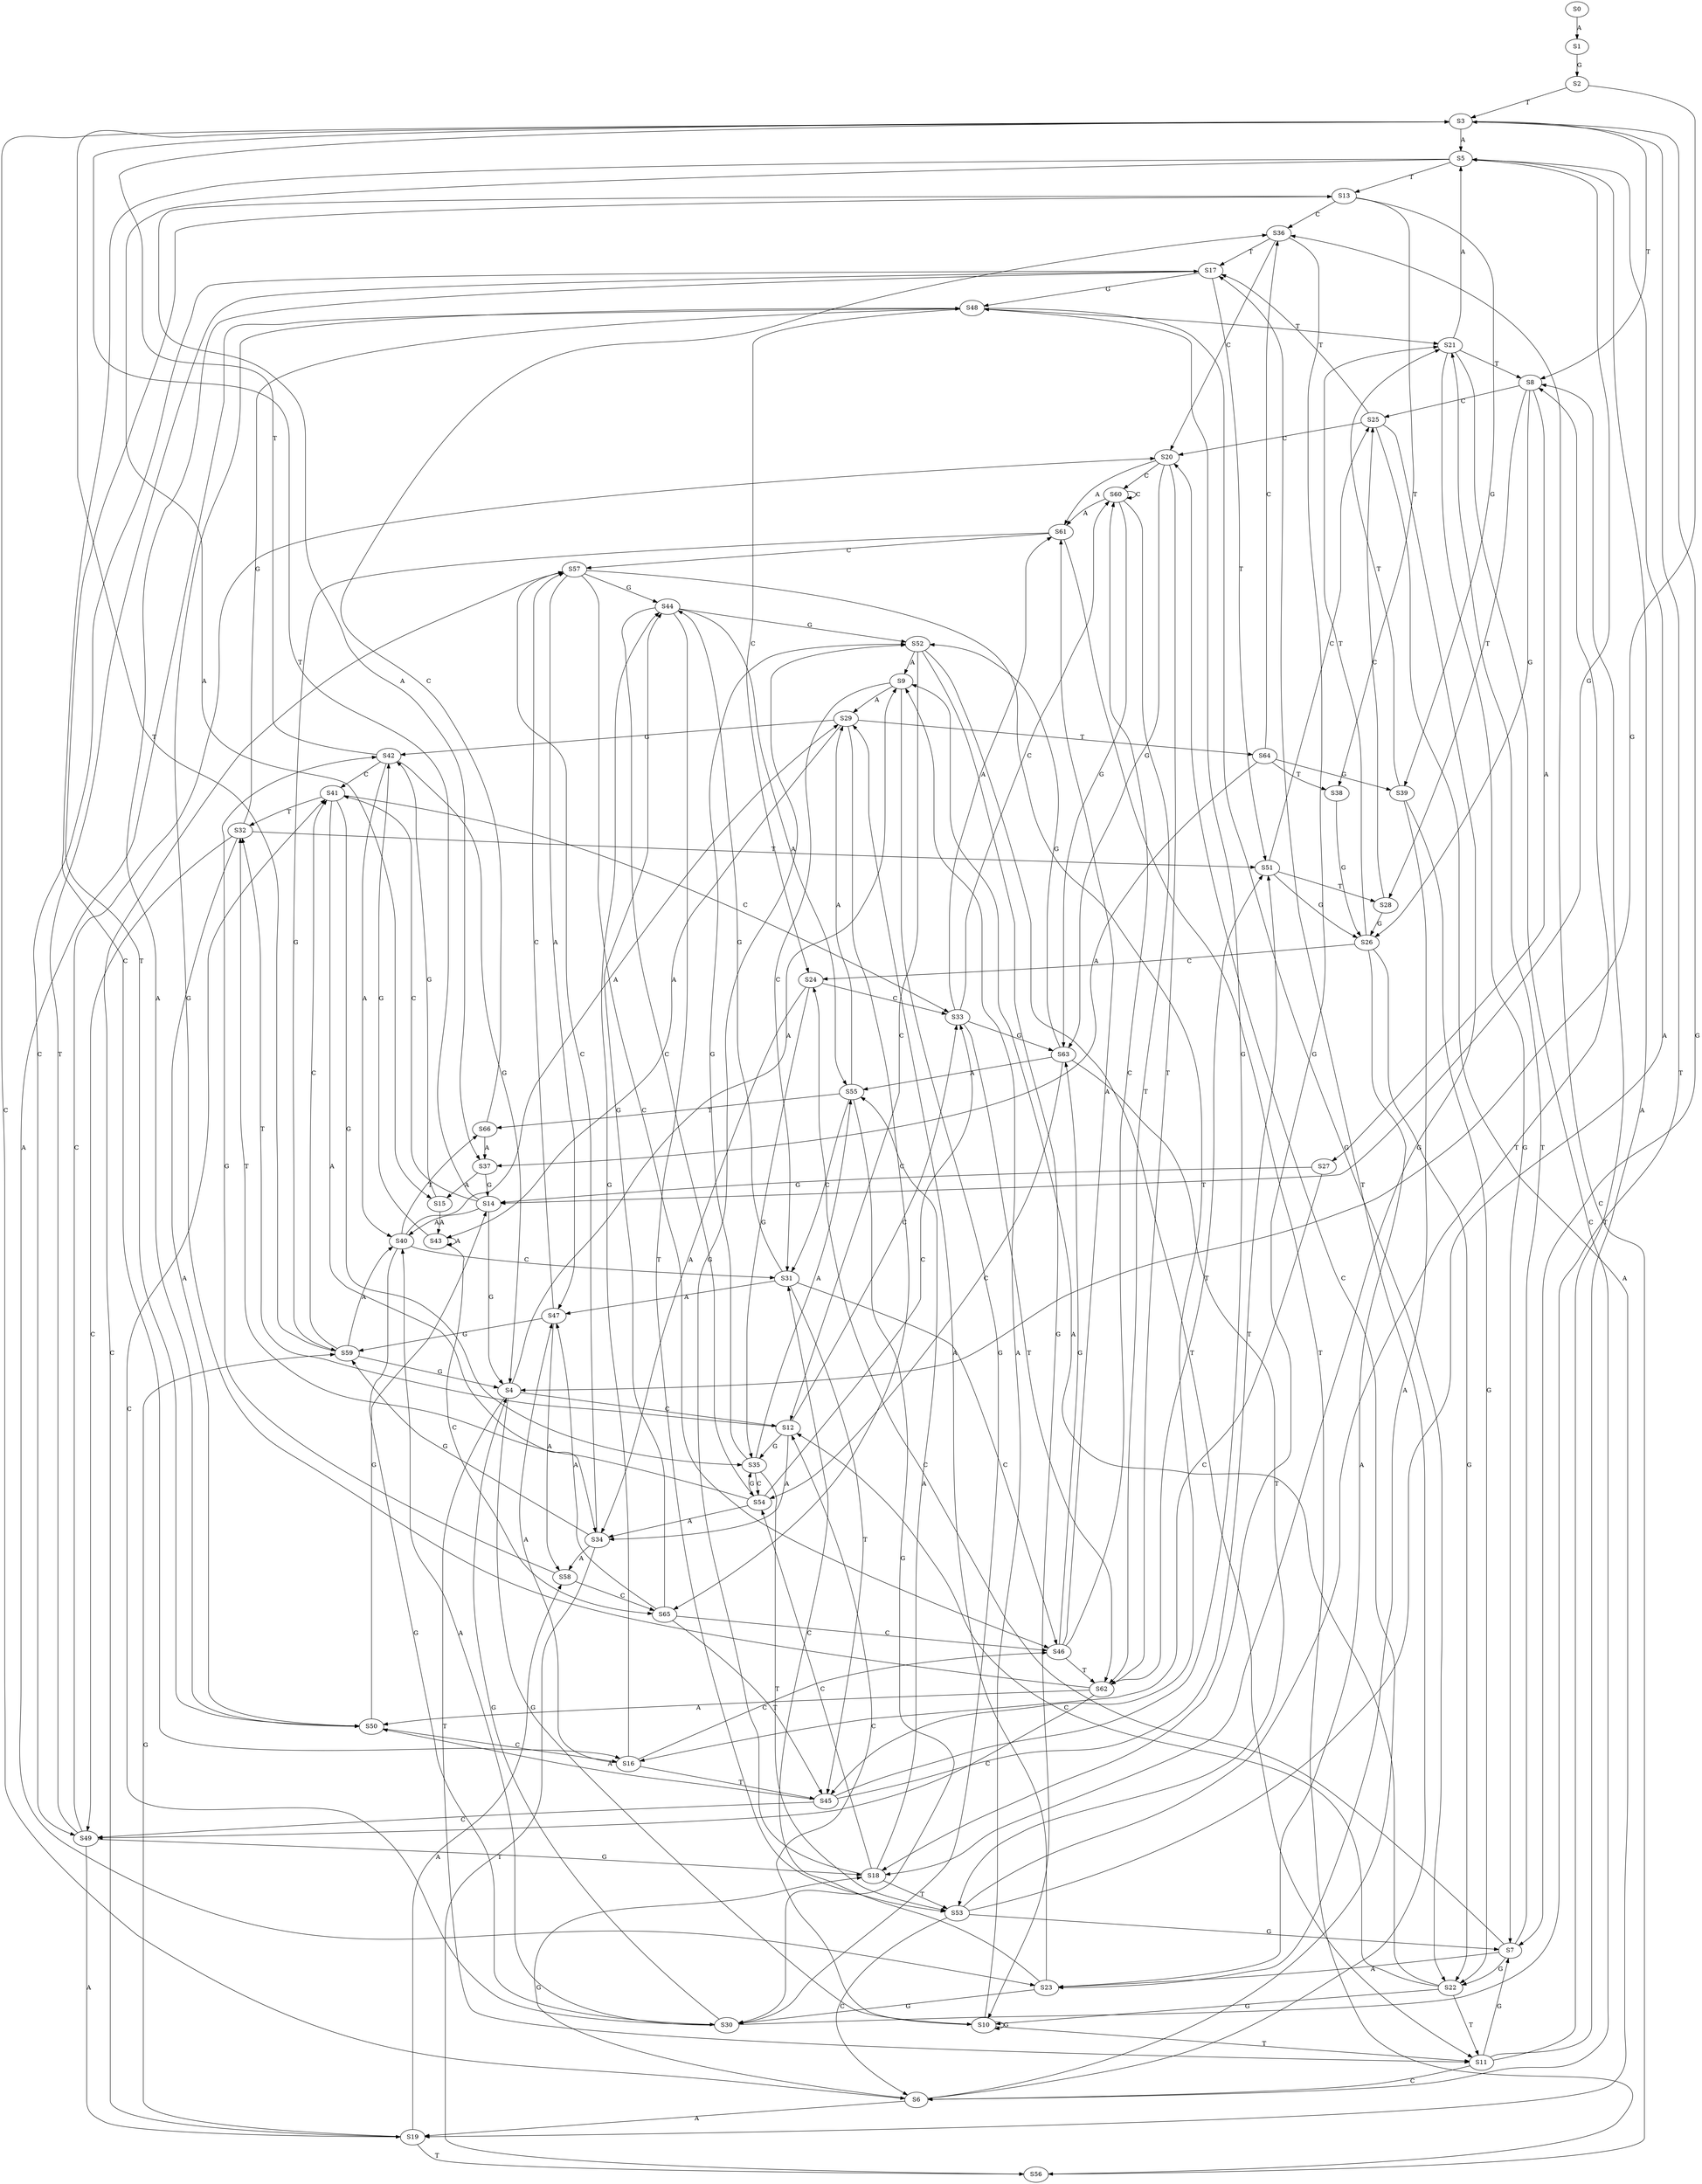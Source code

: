 strict digraph  {
	S0 -> S1 [ label = A ];
	S1 -> S2 [ label = G ];
	S2 -> S3 [ label = T ];
	S2 -> S4 [ label = G ];
	S3 -> S5 [ label = A ];
	S3 -> S6 [ label = C ];
	S3 -> S7 [ label = G ];
	S3 -> S8 [ label = T ];
	S4 -> S9 [ label = A ];
	S4 -> S10 [ label = G ];
	S4 -> S11 [ label = T ];
	S4 -> S12 [ label = C ];
	S5 -> S13 [ label = T ];
	S5 -> S14 [ label = G ];
	S5 -> S15 [ label = A ];
	S5 -> S16 [ label = C ];
	S6 -> S17 [ label = T ];
	S6 -> S18 [ label = G ];
	S6 -> S19 [ label = A ];
	S6 -> S20 [ label = C ];
	S7 -> S21 [ label = T ];
	S7 -> S22 [ label = G ];
	S7 -> S23 [ label = A ];
	S7 -> S24 [ label = C ];
	S8 -> S25 [ label = C ];
	S8 -> S26 [ label = G ];
	S8 -> S27 [ label = A ];
	S8 -> S28 [ label = T ];
	S9 -> S29 [ label = A ];
	S9 -> S30 [ label = G ];
	S9 -> S31 [ label = C ];
	S10 -> S11 [ label = T ];
	S10 -> S12 [ label = C ];
	S10 -> S10 [ label = G ];
	S10 -> S9 [ label = A ];
	S11 -> S5 [ label = A ];
	S11 -> S6 [ label = C ];
	S11 -> S7 [ label = G ];
	S11 -> S8 [ label = T ];
	S12 -> S32 [ label = T ];
	S12 -> S33 [ label = C ];
	S12 -> S34 [ label = A ];
	S12 -> S35 [ label = G ];
	S13 -> S36 [ label = C ];
	S13 -> S37 [ label = A ];
	S13 -> S38 [ label = T ];
	S13 -> S39 [ label = G ];
	S14 -> S3 [ label = T ];
	S14 -> S40 [ label = A ];
	S14 -> S41 [ label = C ];
	S14 -> S4 [ label = G ];
	S15 -> S42 [ label = G ];
	S15 -> S43 [ label = A ];
	S16 -> S44 [ label = G ];
	S16 -> S45 [ label = T ];
	S16 -> S46 [ label = C ];
	S16 -> S47 [ label = A ];
	S17 -> S48 [ label = G ];
	S17 -> S49 [ label = C ];
	S17 -> S50 [ label = A ];
	S17 -> S51 [ label = T ];
	S18 -> S52 [ label = G ];
	S18 -> S53 [ label = T ];
	S18 -> S54 [ label = C ];
	S18 -> S55 [ label = A ];
	S19 -> S56 [ label = T ];
	S19 -> S57 [ label = C ];
	S19 -> S58 [ label = A ];
	S19 -> S59 [ label = G ];
	S20 -> S60 [ label = C ];
	S20 -> S61 [ label = A ];
	S20 -> S62 [ label = T ];
	S20 -> S63 [ label = G ];
	S21 -> S6 [ label = C ];
	S21 -> S8 [ label = T ];
	S21 -> S7 [ label = G ];
	S21 -> S5 [ label = A ];
	S22 -> S10 [ label = G ];
	S22 -> S12 [ label = C ];
	S22 -> S9 [ label = A ];
	S22 -> S11 [ label = T ];
	S23 -> S30 [ label = G ];
	S23 -> S31 [ label = C ];
	S23 -> S29 [ label = A ];
	S24 -> S33 [ label = C ];
	S24 -> S35 [ label = G ];
	S24 -> S34 [ label = A ];
	S25 -> S19 [ label = A ];
	S25 -> S20 [ label = C ];
	S25 -> S18 [ label = G ];
	S25 -> S17 [ label = T ];
	S26 -> S22 [ label = G ];
	S26 -> S24 [ label = C ];
	S26 -> S21 [ label = T ];
	S26 -> S23 [ label = A ];
	S27 -> S16 [ label = C ];
	S27 -> S14 [ label = G ];
	S28 -> S26 [ label = G ];
	S28 -> S25 [ label = C ];
	S29 -> S64 [ label = T ];
	S29 -> S65 [ label = C ];
	S29 -> S43 [ label = A ];
	S29 -> S42 [ label = G ];
	S30 -> S3 [ label = T ];
	S30 -> S4 [ label = G ];
	S30 -> S40 [ label = A ];
	S30 -> S41 [ label = C ];
	S31 -> S45 [ label = T ];
	S31 -> S44 [ label = G ];
	S31 -> S46 [ label = C ];
	S31 -> S47 [ label = A ];
	S32 -> S50 [ label = A ];
	S32 -> S49 [ label = C ];
	S32 -> S51 [ label = T ];
	S32 -> S48 [ label = G ];
	S33 -> S63 [ label = G ];
	S33 -> S61 [ label = A ];
	S33 -> S62 [ label = T ];
	S33 -> S60 [ label = C ];
	S34 -> S59 [ label = G ];
	S34 -> S57 [ label = C ];
	S34 -> S58 [ label = A ];
	S34 -> S56 [ label = T ];
	S35 -> S52 [ label = G ];
	S35 -> S55 [ label = A ];
	S35 -> S53 [ label = T ];
	S35 -> S54 [ label = C ];
	S36 -> S20 [ label = C ];
	S36 -> S18 [ label = G ];
	S36 -> S17 [ label = T ];
	S37 -> S14 [ label = G ];
	S37 -> S15 [ label = A ];
	S38 -> S26 [ label = G ];
	S39 -> S22 [ label = G ];
	S39 -> S23 [ label = A ];
	S39 -> S21 [ label = T ];
	S40 -> S29 [ label = A ];
	S40 -> S31 [ label = C ];
	S40 -> S66 [ label = T ];
	S40 -> S30 [ label = G ];
	S41 -> S33 [ label = C ];
	S41 -> S34 [ label = A ];
	S41 -> S35 [ label = G ];
	S41 -> S32 [ label = T ];
	S42 -> S3 [ label = T ];
	S42 -> S40 [ label = A ];
	S42 -> S41 [ label = C ];
	S42 -> S4 [ label = G ];
	S43 -> S42 [ label = G ];
	S43 -> S65 [ label = C ];
	S43 -> S43 [ label = A ];
	S44 -> S52 [ label = G ];
	S44 -> S55 [ label = A ];
	S44 -> S53 [ label = T ];
	S44 -> S54 [ label = C ];
	S45 -> S50 [ label = A ];
	S45 -> S49 [ label = C ];
	S45 -> S51 [ label = T ];
	S45 -> S48 [ label = G ];
	S46 -> S60 [ label = C ];
	S46 -> S61 [ label = A ];
	S46 -> S62 [ label = T ];
	S46 -> S63 [ label = G ];
	S47 -> S59 [ label = G ];
	S47 -> S57 [ label = C ];
	S47 -> S58 [ label = A ];
	S48 -> S23 [ label = A ];
	S48 -> S24 [ label = C ];
	S48 -> S22 [ label = G ];
	S48 -> S21 [ label = T ];
	S49 -> S17 [ label = T ];
	S49 -> S18 [ label = G ];
	S49 -> S20 [ label = C ];
	S49 -> S19 [ label = A ];
	S50 -> S14 [ label = G ];
	S50 -> S13 [ label = T ];
	S50 -> S16 [ label = C ];
	S51 -> S25 [ label = C ];
	S51 -> S28 [ label = T ];
	S51 -> S26 [ label = G ];
	S52 -> S9 [ label = A ];
	S52 -> S10 [ label = G ];
	S52 -> S12 [ label = C ];
	S52 -> S11 [ label = T ];
	S53 -> S6 [ label = C ];
	S53 -> S5 [ label = A ];
	S53 -> S7 [ label = G ];
	S53 -> S8 [ label = T ];
	S54 -> S35 [ label = G ];
	S54 -> S32 [ label = T ];
	S54 -> S33 [ label = C ];
	S54 -> S34 [ label = A ];
	S55 -> S29 [ label = A ];
	S55 -> S31 [ label = C ];
	S55 -> S30 [ label = G ];
	S55 -> S66 [ label = T ];
	S56 -> S36 [ label = C ];
	S57 -> S45 [ label = T ];
	S57 -> S46 [ label = C ];
	S57 -> S47 [ label = A ];
	S57 -> S44 [ label = G ];
	S58 -> S42 [ label = G ];
	S58 -> S65 [ label = C ];
	S59 -> S4 [ label = G ];
	S59 -> S3 [ label = T ];
	S59 -> S40 [ label = A ];
	S59 -> S41 [ label = C ];
	S60 -> S63 [ label = G ];
	S60 -> S60 [ label = C ];
	S60 -> S61 [ label = A ];
	S60 -> S62 [ label = T ];
	S61 -> S59 [ label = G ];
	S61 -> S56 [ label = T ];
	S61 -> S57 [ label = C ];
	S62 -> S48 [ label = G ];
	S62 -> S49 [ label = C ];
	S62 -> S51 [ label = T ];
	S62 -> S50 [ label = A ];
	S63 -> S55 [ label = A ];
	S63 -> S52 [ label = G ];
	S63 -> S53 [ label = T ];
	S63 -> S54 [ label = C ];
	S64 -> S37 [ label = A ];
	S64 -> S36 [ label = C ];
	S64 -> S39 [ label = G ];
	S64 -> S38 [ label = T ];
	S65 -> S47 [ label = A ];
	S65 -> S46 [ label = C ];
	S65 -> S44 [ label = G ];
	S65 -> S45 [ label = T ];
	S66 -> S37 [ label = A ];
	S66 -> S36 [ label = C ];
}
